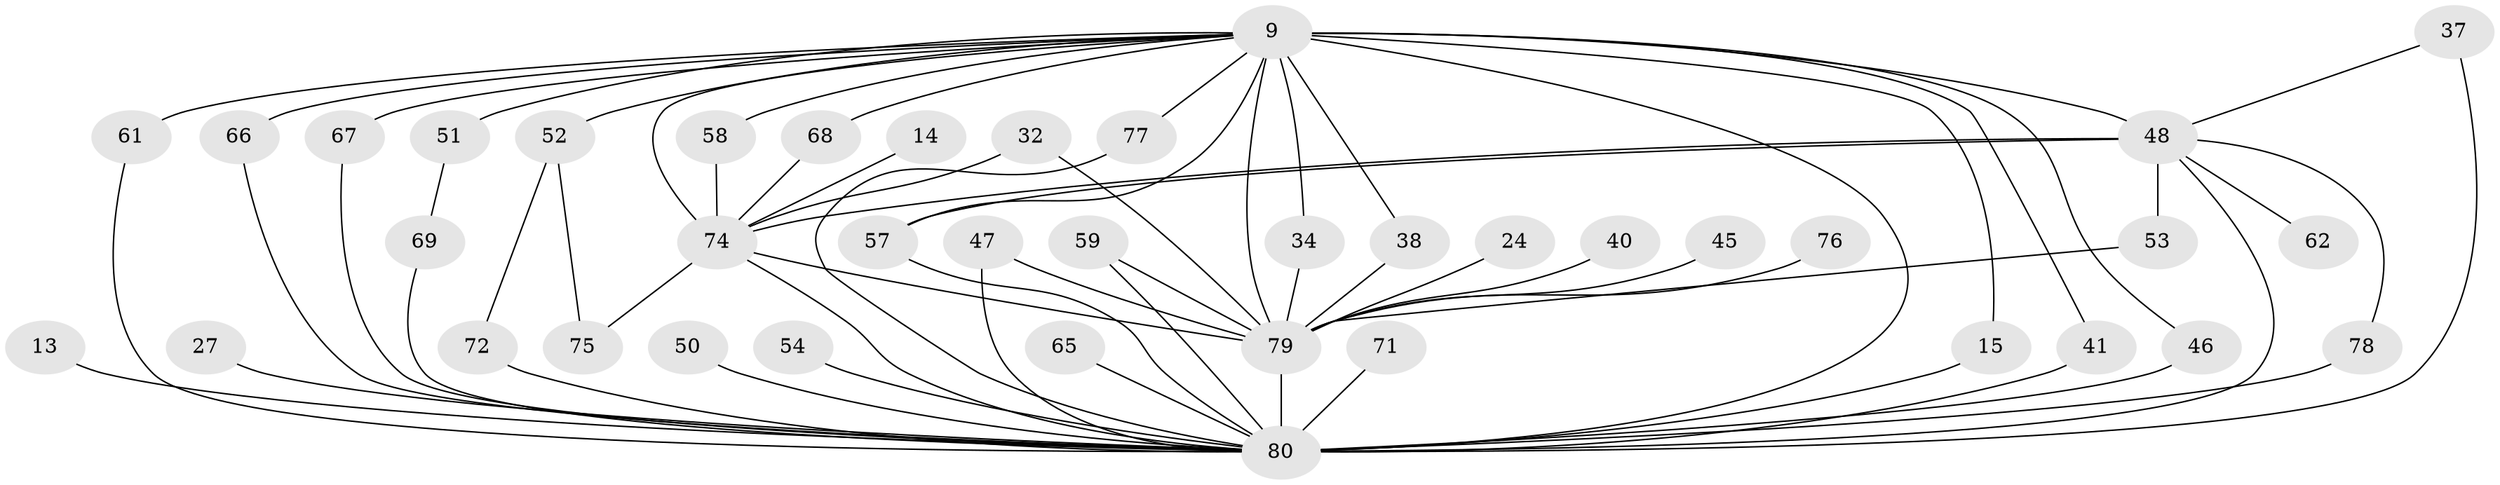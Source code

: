 // original degree distribution, {15: 0.0125, 14: 0.025, 20: 0.0375, 21: 0.0125, 24: 0.0125, 25: 0.0125, 16: 0.0125, 4: 0.075, 8: 0.0125, 2: 0.575, 5: 0.0375, 3: 0.175}
// Generated by graph-tools (version 1.1) at 2025/44/03/09/25 04:44:48]
// undirected, 40 vertices, 66 edges
graph export_dot {
graph [start="1"]
  node [color=gray90,style=filled];
  9 [super="+5"];
  13;
  14;
  15;
  24;
  27;
  32;
  34;
  37 [super="+29"];
  38;
  40;
  41;
  45;
  46 [super="+31"];
  47;
  48 [super="+22+39+35"];
  50;
  51;
  52 [super="+25"];
  53 [super="+42"];
  54;
  57 [super="+28+56"];
  58;
  59;
  61;
  62;
  65;
  66 [super="+64"];
  67;
  68 [super="+18"];
  69;
  71;
  72;
  74 [super="+33+6"];
  75;
  76 [super="+60"];
  77 [super="+21"];
  78 [super="+73"];
  79 [super="+63+20+44"];
  80 [super="+70+49+55+10+43"];
  9 -- 34;
  9 -- 38;
  9 -- 41;
  9 -- 48 [weight=6];
  9 -- 51 [weight=2];
  9 -- 66 [weight=2];
  9 -- 77 [weight=2];
  9 -- 67;
  9 -- 15;
  9 -- 52 [weight=3];
  9 -- 58;
  9 -- 61;
  9 -- 68;
  9 -- 57;
  9 -- 74 [weight=4];
  9 -- 79 [weight=4];
  9 -- 80 [weight=9];
  9 -- 46 [weight=2];
  13 -- 80 [weight=2];
  14 -- 74 [weight=2];
  15 -- 80;
  24 -- 79;
  27 -- 80 [weight=2];
  32 -- 74;
  32 -- 79;
  34 -- 79;
  37 -- 48;
  37 -- 80 [weight=2];
  38 -- 79;
  40 -- 79 [weight=3];
  41 -- 80;
  45 -- 79 [weight=2];
  46 -- 80 [weight=2];
  47 -- 79;
  47 -- 80;
  48 -- 53;
  48 -- 62 [weight=2];
  48 -- 78;
  48 -- 74;
  48 -- 80;
  48 -- 57;
  50 -- 80;
  51 -- 69;
  52 -- 72;
  52 -- 75;
  53 -- 79 [weight=3];
  54 -- 80 [weight=2];
  57 -- 80 [weight=2];
  58 -- 74;
  59 -- 79;
  59 -- 80;
  61 -- 80;
  65 -- 80 [weight=2];
  66 -- 80 [weight=2];
  67 -- 80;
  68 -- 74 [weight=2];
  69 -- 80;
  71 -- 80 [weight=2];
  72 -- 80;
  74 -- 75;
  74 -- 80 [weight=10];
  74 -- 79 [weight=5];
  76 -- 79 [weight=3];
  77 -- 80 [weight=2];
  78 -- 80 [weight=2];
  79 -- 80 [weight=16];
}
